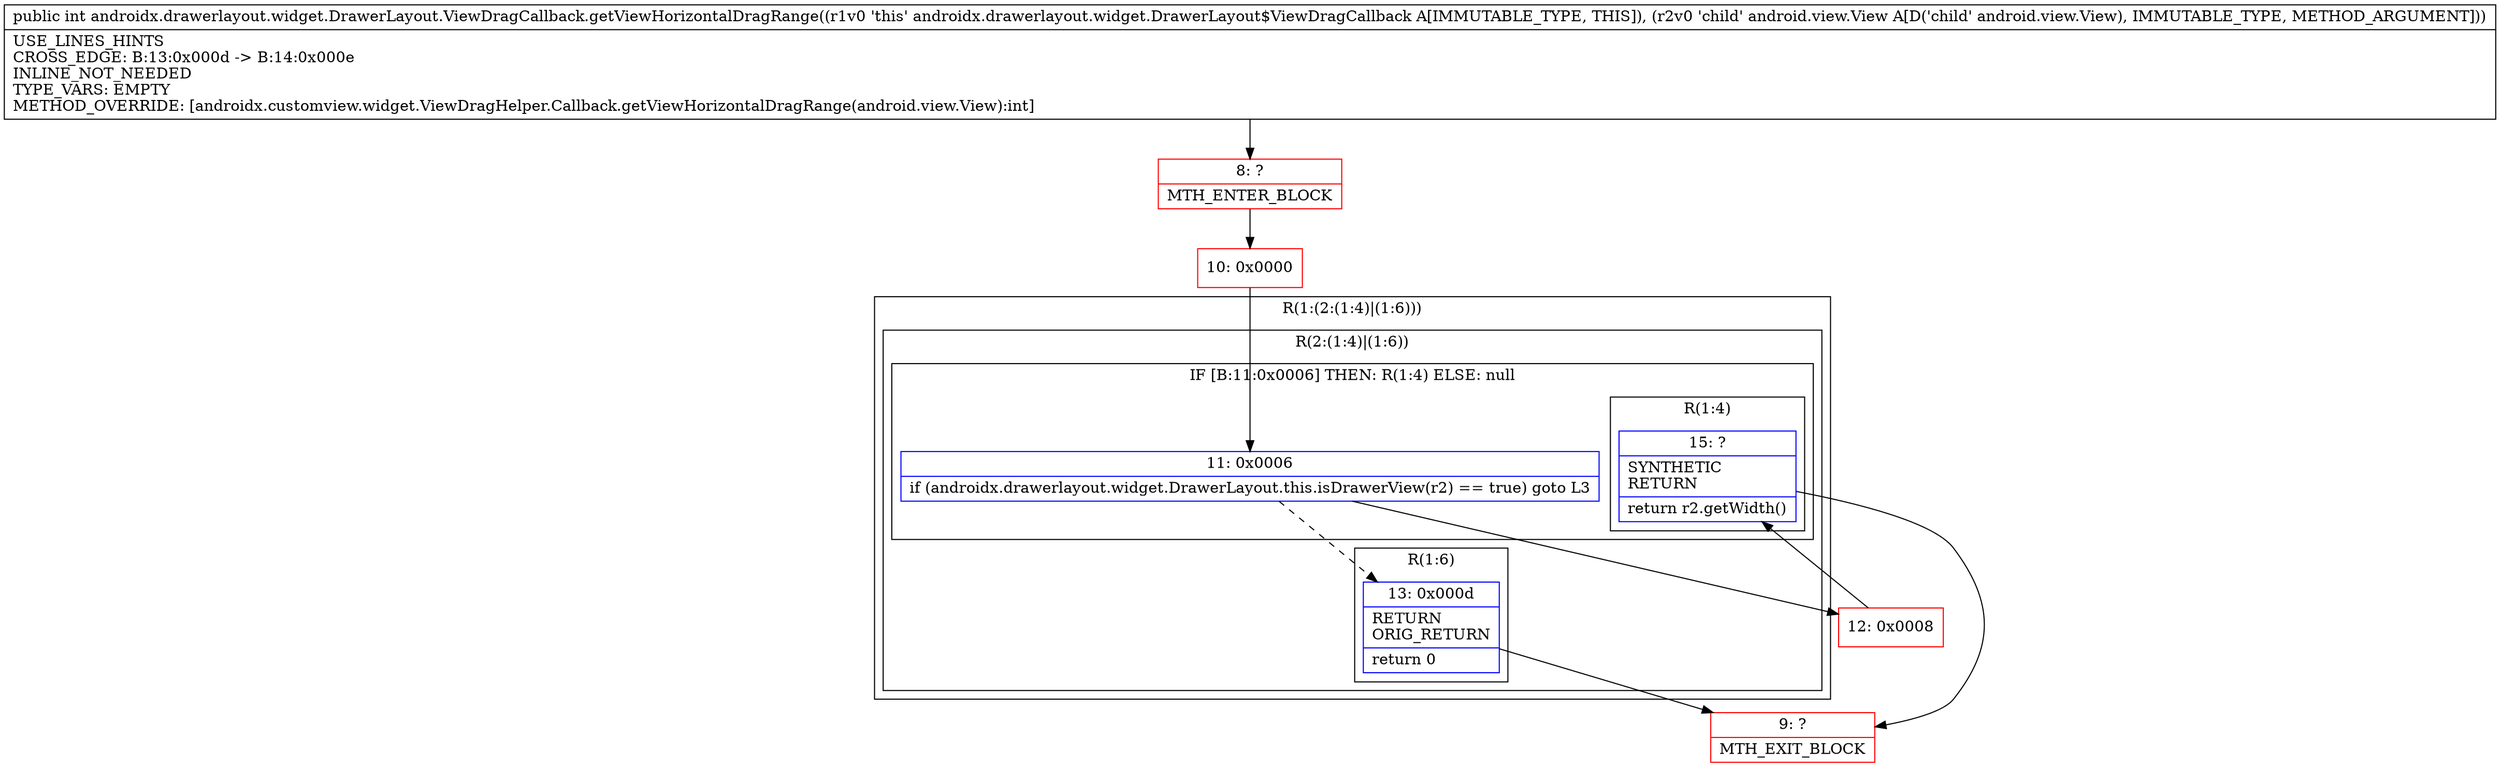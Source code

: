 digraph "CFG forandroidx.drawerlayout.widget.DrawerLayout.ViewDragCallback.getViewHorizontalDragRange(Landroid\/view\/View;)I" {
subgraph cluster_Region_1346567971 {
label = "R(1:(2:(1:4)|(1:6)))";
node [shape=record,color=blue];
subgraph cluster_Region_145197051 {
label = "R(2:(1:4)|(1:6))";
node [shape=record,color=blue];
subgraph cluster_IfRegion_1703106845 {
label = "IF [B:11:0x0006] THEN: R(1:4) ELSE: null";
node [shape=record,color=blue];
Node_11 [shape=record,label="{11\:\ 0x0006|if (androidx.drawerlayout.widget.DrawerLayout.this.isDrawerView(r2) == true) goto L3\l}"];
subgraph cluster_Region_1293031005 {
label = "R(1:4)";
node [shape=record,color=blue];
Node_15 [shape=record,label="{15\:\ ?|SYNTHETIC\lRETURN\l|return r2.getWidth()\l}"];
}
}
subgraph cluster_Region_175002427 {
label = "R(1:6)";
node [shape=record,color=blue];
Node_13 [shape=record,label="{13\:\ 0x000d|RETURN\lORIG_RETURN\l|return 0\l}"];
}
}
}
Node_8 [shape=record,color=red,label="{8\:\ ?|MTH_ENTER_BLOCK\l}"];
Node_10 [shape=record,color=red,label="{10\:\ 0x0000}"];
Node_12 [shape=record,color=red,label="{12\:\ 0x0008}"];
Node_9 [shape=record,color=red,label="{9\:\ ?|MTH_EXIT_BLOCK\l}"];
MethodNode[shape=record,label="{public int androidx.drawerlayout.widget.DrawerLayout.ViewDragCallback.getViewHorizontalDragRange((r1v0 'this' androidx.drawerlayout.widget.DrawerLayout$ViewDragCallback A[IMMUTABLE_TYPE, THIS]), (r2v0 'child' android.view.View A[D('child' android.view.View), IMMUTABLE_TYPE, METHOD_ARGUMENT]))  | USE_LINES_HINTS\lCROSS_EDGE: B:13:0x000d \-\> B:14:0x000e\lINLINE_NOT_NEEDED\lTYPE_VARS: EMPTY\lMETHOD_OVERRIDE: [androidx.customview.widget.ViewDragHelper.Callback.getViewHorizontalDragRange(android.view.View):int]\l}"];
MethodNode -> Node_8;Node_11 -> Node_12;
Node_11 -> Node_13[style=dashed];
Node_15 -> Node_9;
Node_13 -> Node_9;
Node_8 -> Node_10;
Node_10 -> Node_11;
Node_12 -> Node_15;
}

